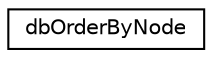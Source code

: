 digraph "Graphical Class Hierarchy"
{
 // INTERACTIVE_SVG=YES
 // LATEX_PDF_SIZE
  edge [fontname="Helvetica",fontsize="10",labelfontname="Helvetica",labelfontsize="10"];
  node [fontname="Helvetica",fontsize="10",shape=record];
  rankdir="LR";
  Node0 [label="dbOrderByNode",height=0.2,width=0.4,color="black", fillcolor="white", style="filled",URL="$classdbOrderByNode.html",tooltip=" "];
}
